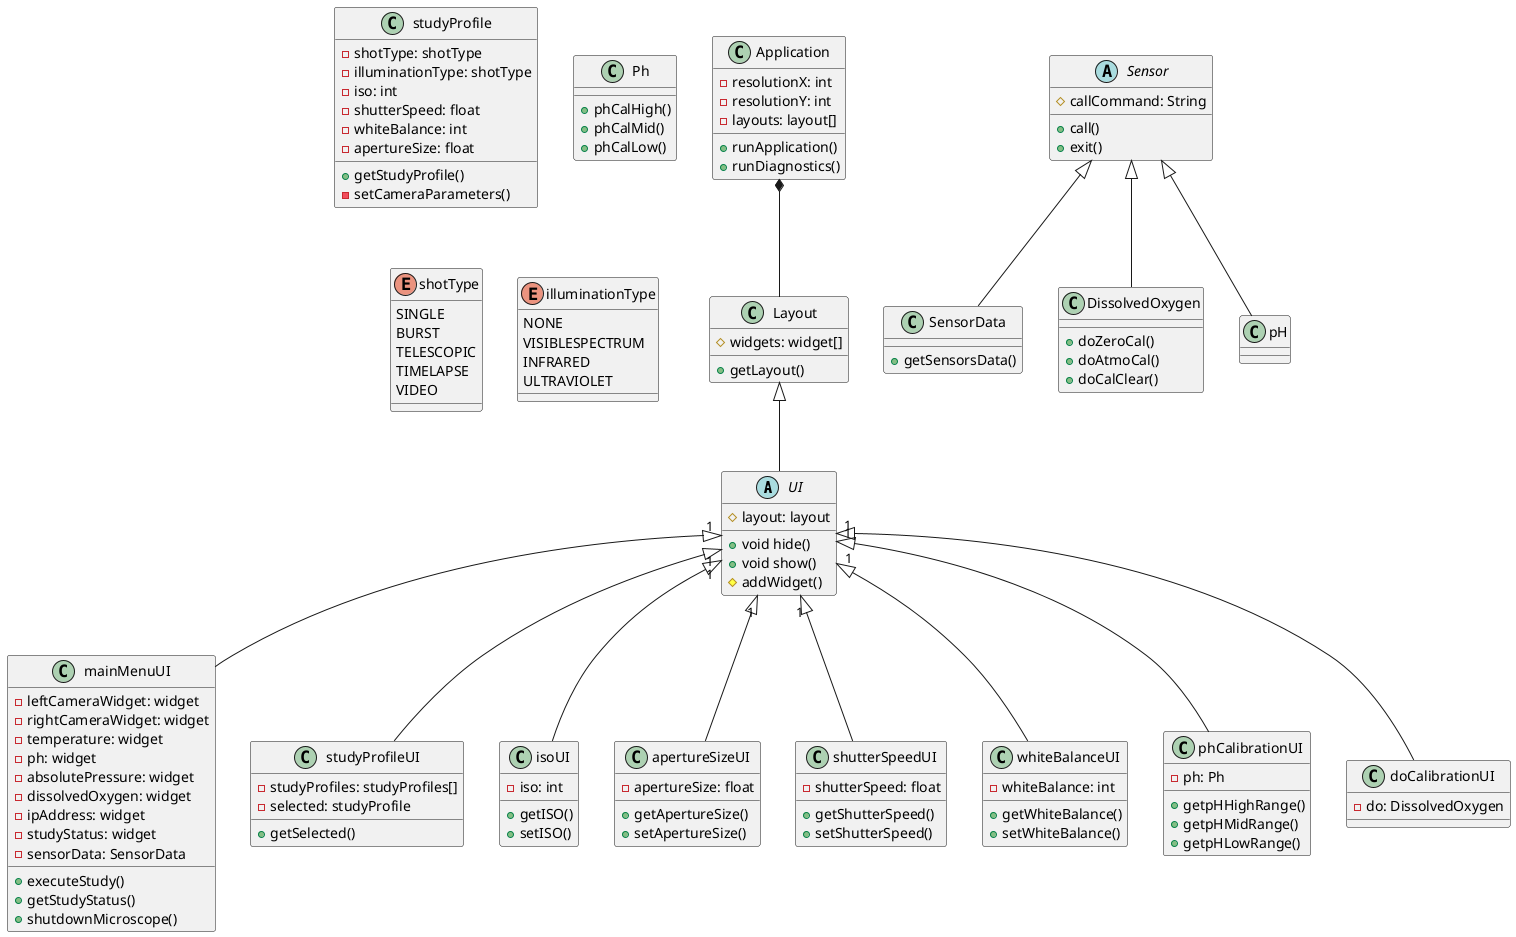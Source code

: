 @startuml
abstract class "UI" {
	 # layout: layout
	 + void hide()
	 + void show()
	 # addWidget()
}
class "Application" {
      - resolutionX: int
      - resolutionY: int
      - layouts: layout[]
      + runApplication()
      + runDiagnostics()
}
class "Layout" {
      # widgets: widget[]
      + getLayout()
}
class mainMenuUI {
      - leftCameraWidget: widget
      - rightCameraWidget: widget
      - temperature: widget
      - ph: widget
      - absolutePressure: widget
      - dissolvedOxygen: widget
      - ipAddress: widget
      - studyStatus: widget
      - sensorData: SensorData
      + executeStudy()
      + getStudyStatus()
      + shutdownMicroscope()
}
class studyProfileUI {
      - studyProfiles: studyProfiles[]
      - selected: studyProfile
      + getSelected()
}
class isoUI {
      - iso: int
      + getISO()
      + setISO()
}
class apertureSizeUI {
      - apertureSize: float
      + getApertureSize()
      + setApertureSize()
}
class shutterSpeedUI {
      - shutterSpeed: float
      + getShutterSpeed()
      + setShutterSpeed()
}
class whiteBalanceUI {
      - whiteBalance: int
      + getWhiteBalance()
      + setWhiteBalance()
}
class phCalibrationUI {
	- ph: Ph
        + getpHHighRange()	
        + getpHMidRange()	
        + getpHLowRange()	
}
class doCalibrationUI {
	- do: DissolvedOxygen
}
Class studyProfile {
     - shotType: shotType
     - illuminationType: shotType
     - iso: int
     - shutterSpeed: float
     - whiteBalance: int
     - apertureSize: float
     + getStudyProfile()
     - setCameraParameters()
}
abstract class Sensor {
     # callCommand: String
     + call()
     + exit()
}
class SensorData {
     + getSensorsData()
}
class Ph {
      + phCalHigh()
      + phCalMid()
      + phCalLow()
}
class DissolvedOxygen {
      + doZeroCal()
      + doAtmoCal()
      + doCalClear()
}
enum shotType {
     SINGLE
     BURST
     TELESCOPIC
     TIMELAPSE
     VIDEO
}
enum illuminationType {
     NONE
     VISIBLESPECTRUM
     INFRARED
     ULTRAVIOLET
}
Application *-- Layout
Layout <|-- UI
UI "1" <|-- mainMenuUI
UI "1" <|-- isoUI
UI "1" <|-- whiteBalanceUI
UI "1" <|-- studyProfileUI
UI "1" <|-- apertureSizeUI
UI "1" <|-- shutterSpeedUI
UI "1" <|-- phCalibrationUI
UI "1" <|-- doCalibrationUI
Sensor <|-- SensorData
Sensor <|-- DissolvedOxygen
Sensor <|-- pH
@enduml
